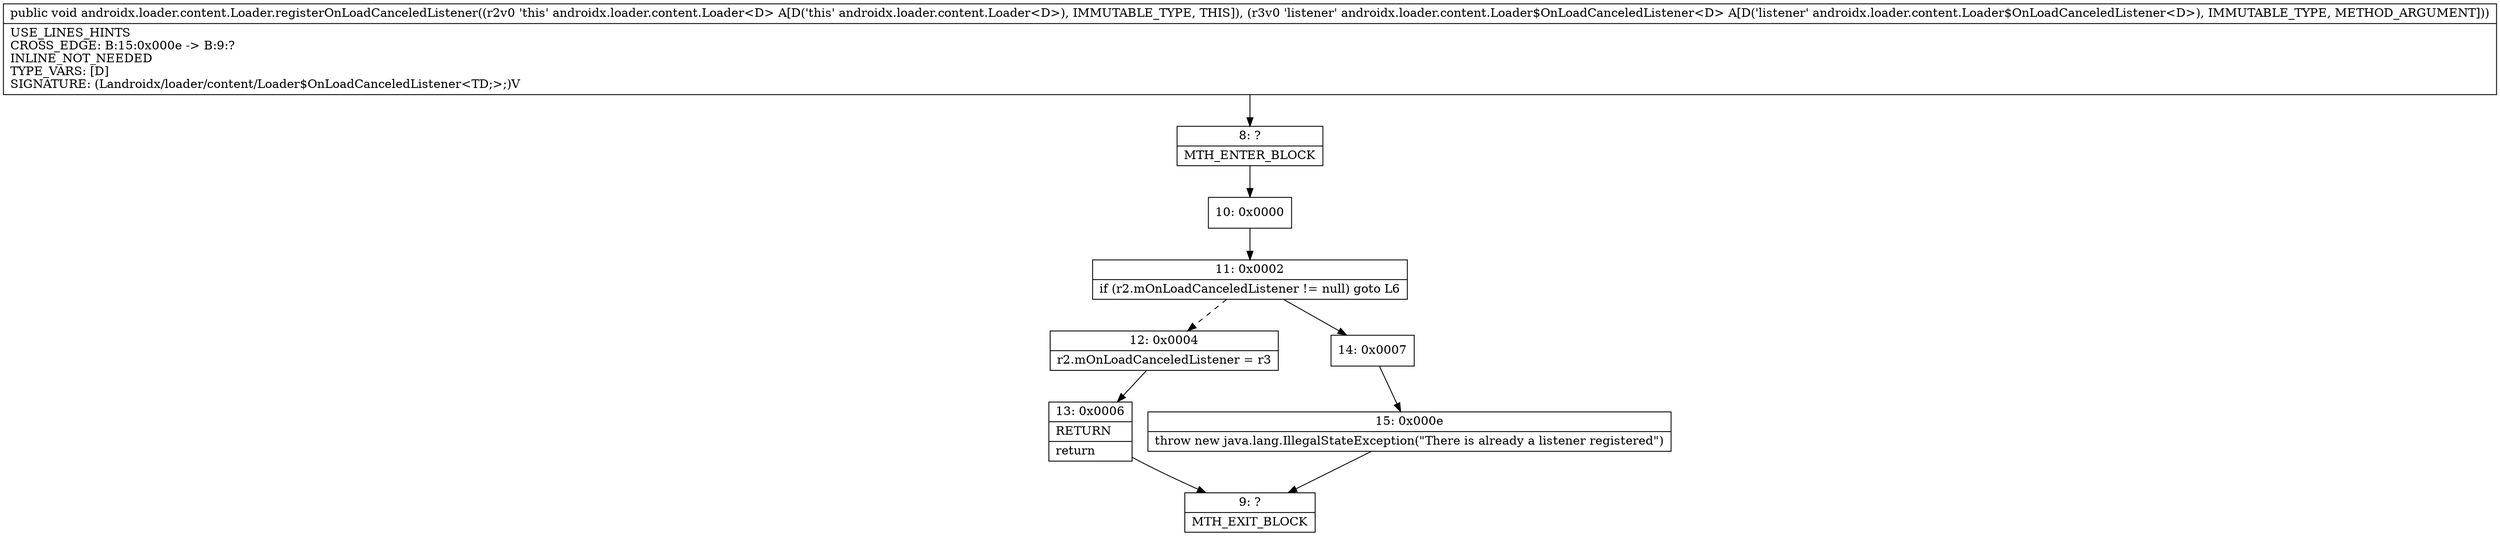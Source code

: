 digraph "CFG forandroidx.loader.content.Loader.registerOnLoadCanceledListener(Landroidx\/loader\/content\/Loader$OnLoadCanceledListener;)V" {
Node_8 [shape=record,label="{8\:\ ?|MTH_ENTER_BLOCK\l}"];
Node_10 [shape=record,label="{10\:\ 0x0000}"];
Node_11 [shape=record,label="{11\:\ 0x0002|if (r2.mOnLoadCanceledListener != null) goto L6\l}"];
Node_12 [shape=record,label="{12\:\ 0x0004|r2.mOnLoadCanceledListener = r3\l}"];
Node_13 [shape=record,label="{13\:\ 0x0006|RETURN\l|return\l}"];
Node_9 [shape=record,label="{9\:\ ?|MTH_EXIT_BLOCK\l}"];
Node_14 [shape=record,label="{14\:\ 0x0007}"];
Node_15 [shape=record,label="{15\:\ 0x000e|throw new java.lang.IllegalStateException(\"There is already a listener registered\")\l}"];
MethodNode[shape=record,label="{public void androidx.loader.content.Loader.registerOnLoadCanceledListener((r2v0 'this' androidx.loader.content.Loader\<D\> A[D('this' androidx.loader.content.Loader\<D\>), IMMUTABLE_TYPE, THIS]), (r3v0 'listener' androidx.loader.content.Loader$OnLoadCanceledListener\<D\> A[D('listener' androidx.loader.content.Loader$OnLoadCanceledListener\<D\>), IMMUTABLE_TYPE, METHOD_ARGUMENT]))  | USE_LINES_HINTS\lCROSS_EDGE: B:15:0x000e \-\> B:9:?\lINLINE_NOT_NEEDED\lTYPE_VARS: [D]\lSIGNATURE: (Landroidx\/loader\/content\/Loader$OnLoadCanceledListener\<TD;\>;)V\l}"];
MethodNode -> Node_8;Node_8 -> Node_10;
Node_10 -> Node_11;
Node_11 -> Node_12[style=dashed];
Node_11 -> Node_14;
Node_12 -> Node_13;
Node_13 -> Node_9;
Node_14 -> Node_15;
Node_15 -> Node_9;
}

